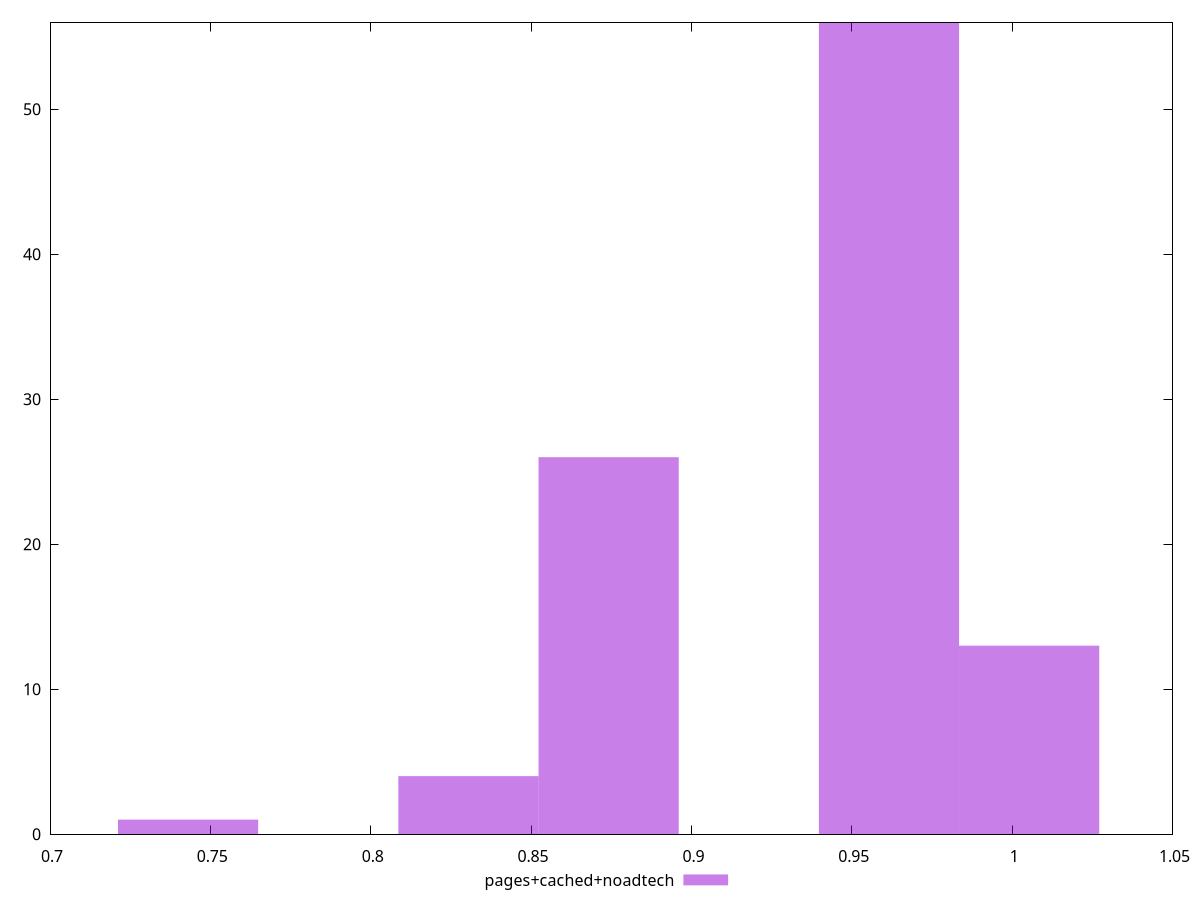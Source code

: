 $_pagesCachedNoadtech <<EOF
0.961598866897801 56
0.8741807880889101 26
1.0053079063022465 13
0.8304717486844646 4
0.7430536698755735 1
EOF
set key outside below
set terminal pngcairo
set output "report_00005_2020-11-02T22-26-11.212Z/uses-http2/pages+cached+noadtech//hist.png"
set yrange [0:56]
set boxwidth 0.0437090394044455
set style fill transparent solid 0.5 noborder
plot $_pagesCachedNoadtech title "pages+cached+noadtech" with boxes ,